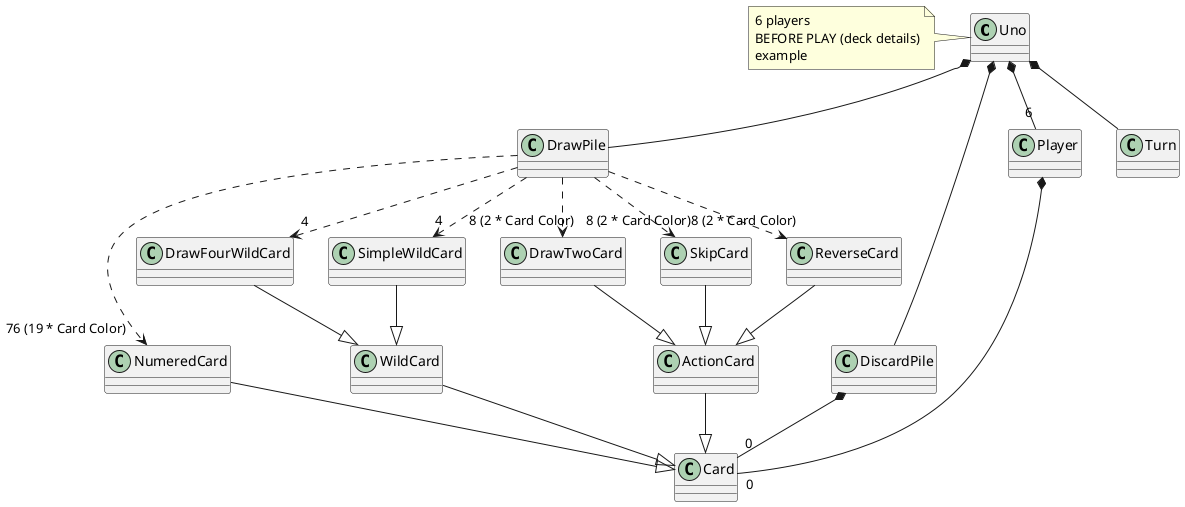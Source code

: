 ﻿@startuml

Uno *-- DrawPile
Uno *-- DiscardPile
Uno *-- "6" Player
Uno *-- Turn

note left of Uno : 6 players\nBEFORE PLAY (deck details)\nexample

Player *-- "0" Card

DiscardPile *-- "0" Card

NumeredCard --|> Card
ActionCard --|> Card

WildCard --|> Card
DrawFourWildCard --|> WildCard
SimpleWildCard --|> WildCard

DrawTwoCard --|> ActionCard
SkipCard --|> ActionCard
ReverseCard --|> ActionCard

DrawPile ..> "76 (19 * Card Color)" NumeredCard
DrawPile ..> "8 (2 * Card Color)" DrawTwoCard
DrawPile ..> "8 (2 * Card Color)" ReverseCard
DrawPile ..> "8 (2 * Card Color)" SkipCard
DrawPile ..> "4" SimpleWildCard
DrawPile ..> "4" DrawFourWildCard
 
@enduml
